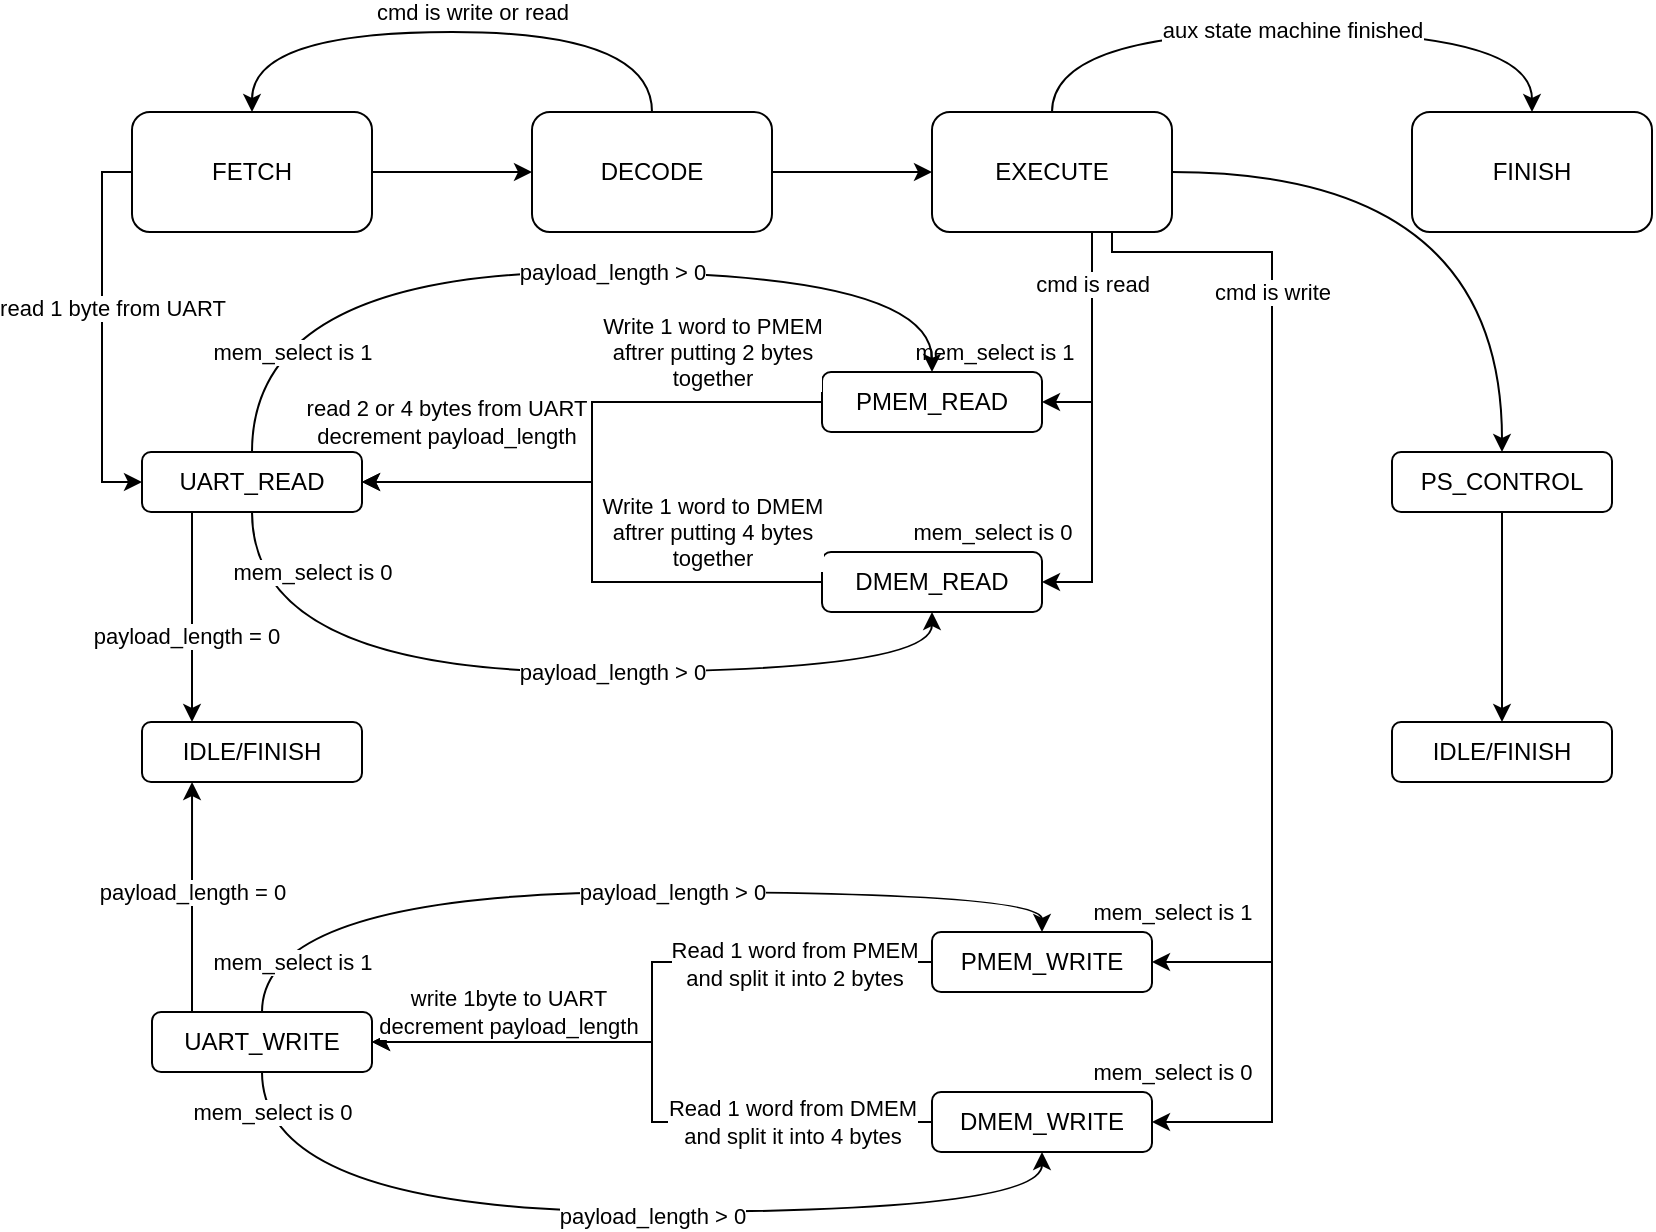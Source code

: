 <mxfile version="22.1.18" type="github">
  <diagram name="Page-1" id="8OCjPmAAvrotScXLnHog">
    <mxGraphModel dx="1430" dy="765" grid="1" gridSize="10" guides="1" tooltips="1" connect="1" arrows="1" fold="1" page="1" pageScale="1" pageWidth="850" pageHeight="1100" math="0" shadow="0">
      <root>
        <mxCell id="0" />
        <mxCell id="1" parent="0" />
        <mxCell id="mBI6i2G9JnRfAunU0Wf4-12" style="edgeStyle=orthogonalEdgeStyle;rounded=0;orthogonalLoop=1;jettySize=auto;html=1;entryX=0;entryY=0.5;entryDx=0;entryDy=0;" edge="1" parent="1" target="mBI6i2G9JnRfAunU0Wf4-5">
          <mxGeometry relative="1" as="geometry">
            <mxPoint x="85" y="110.034" as="sourcePoint" />
            <mxPoint x="90" y="265" as="targetPoint" />
            <Array as="points">
              <mxPoint x="65" y="110" />
              <mxPoint x="65" y="265" />
            </Array>
          </mxGeometry>
        </mxCell>
        <mxCell id="mBI6i2G9JnRfAunU0Wf4-17" value="read 1 byte from UART" style="edgeLabel;html=1;align=center;verticalAlign=middle;resizable=0;points=[];" vertex="1" connectable="0" parent="mBI6i2G9JnRfAunU0Wf4-12">
          <mxGeometry x="-0.217" y="-1" relative="1" as="geometry">
            <mxPoint x="6" y="11" as="offset" />
          </mxGeometry>
        </mxCell>
        <mxCell id="mBI6i2G9JnRfAunU0Wf4-13" style="edgeStyle=orthogonalEdgeStyle;rounded=0;orthogonalLoop=1;jettySize=auto;html=1;entryX=0;entryY=0.5;entryDx=0;entryDy=0;" edge="1" parent="1" source="mBI6i2G9JnRfAunU0Wf4-1" target="mBI6i2G9JnRfAunU0Wf4-2">
          <mxGeometry relative="1" as="geometry" />
        </mxCell>
        <mxCell id="mBI6i2G9JnRfAunU0Wf4-1" value="FETCH" style="rounded=1;whiteSpace=wrap;html=1;" vertex="1" parent="1">
          <mxGeometry x="80" y="80" width="120" height="60" as="geometry" />
        </mxCell>
        <mxCell id="mBI6i2G9JnRfAunU0Wf4-14" style="edgeStyle=orthogonalEdgeStyle;rounded=0;orthogonalLoop=1;jettySize=auto;html=1;entryX=0.5;entryY=0;entryDx=0;entryDy=0;curved=1;exitX=0.5;exitY=0;exitDx=0;exitDy=0;" edge="1" parent="1" source="mBI6i2G9JnRfAunU0Wf4-2" target="mBI6i2G9JnRfAunU0Wf4-1">
          <mxGeometry relative="1" as="geometry">
            <Array as="points">
              <mxPoint x="340" y="40" />
              <mxPoint x="140" y="40" />
            </Array>
          </mxGeometry>
        </mxCell>
        <mxCell id="mBI6i2G9JnRfAunU0Wf4-16" value="cmd is write or read" style="edgeLabel;html=1;align=center;verticalAlign=middle;resizable=0;points=[];" vertex="1" connectable="0" parent="mBI6i2G9JnRfAunU0Wf4-14">
          <mxGeometry x="-0.244" y="-1" relative="1" as="geometry">
            <mxPoint x="-24" y="-9" as="offset" />
          </mxGeometry>
        </mxCell>
        <mxCell id="mBI6i2G9JnRfAunU0Wf4-15" style="edgeStyle=orthogonalEdgeStyle;rounded=0;orthogonalLoop=1;jettySize=auto;html=1;entryX=0;entryY=0.5;entryDx=0;entryDy=0;" edge="1" parent="1" source="mBI6i2G9JnRfAunU0Wf4-2" target="mBI6i2G9JnRfAunU0Wf4-3">
          <mxGeometry relative="1" as="geometry" />
        </mxCell>
        <mxCell id="mBI6i2G9JnRfAunU0Wf4-2" value="DECODE" style="rounded=1;whiteSpace=wrap;html=1;" vertex="1" parent="1">
          <mxGeometry x="280" y="80" width="120" height="60" as="geometry" />
        </mxCell>
        <mxCell id="mBI6i2G9JnRfAunU0Wf4-20" style="edgeStyle=orthogonalEdgeStyle;rounded=0;orthogonalLoop=1;jettySize=auto;html=1;entryX=1;entryY=0.5;entryDx=0;entryDy=0;" edge="1" parent="1" source="mBI6i2G9JnRfAunU0Wf4-3" target="mBI6i2G9JnRfAunU0Wf4-10">
          <mxGeometry relative="1" as="geometry">
            <Array as="points">
              <mxPoint x="560" y="225" />
            </Array>
          </mxGeometry>
        </mxCell>
        <mxCell id="mBI6i2G9JnRfAunU0Wf4-22" value="mem_select is 1" style="edgeLabel;html=1;align=center;verticalAlign=middle;resizable=0;points=[];" vertex="1" connectable="0" parent="mBI6i2G9JnRfAunU0Wf4-20">
          <mxGeometry x="0.612" y="-2" relative="1" as="geometry">
            <mxPoint x="-46" y="-23" as="offset" />
          </mxGeometry>
        </mxCell>
        <mxCell id="mBI6i2G9JnRfAunU0Wf4-21" style="edgeStyle=orthogonalEdgeStyle;rounded=0;orthogonalLoop=1;jettySize=auto;html=1;entryX=1;entryY=0.5;entryDx=0;entryDy=0;" edge="1" parent="1" source="mBI6i2G9JnRfAunU0Wf4-3" target="mBI6i2G9JnRfAunU0Wf4-7">
          <mxGeometry relative="1" as="geometry">
            <Array as="points">
              <mxPoint x="560" y="315" />
            </Array>
          </mxGeometry>
        </mxCell>
        <mxCell id="mBI6i2G9JnRfAunU0Wf4-24" value="cmd is read" style="edgeLabel;html=1;align=center;verticalAlign=middle;resizable=0;points=[];" vertex="1" connectable="0" parent="mBI6i2G9JnRfAunU0Wf4-21">
          <mxGeometry x="-0.744" y="2" relative="1" as="geometry">
            <mxPoint x="-2" as="offset" />
          </mxGeometry>
        </mxCell>
        <mxCell id="mBI6i2G9JnRfAunU0Wf4-26" style="edgeStyle=orthogonalEdgeStyle;rounded=0;orthogonalLoop=1;jettySize=auto;html=1;exitX=0.75;exitY=1;exitDx=0;exitDy=0;entryX=1;entryY=0.5;entryDx=0;entryDy=0;" edge="1" parent="1" source="mBI6i2G9JnRfAunU0Wf4-3" target="mBI6i2G9JnRfAunU0Wf4-9">
          <mxGeometry relative="1" as="geometry">
            <mxPoint x="600" y="110" as="sourcePoint" />
            <mxPoint x="622.5" y="330" as="targetPoint" />
            <Array as="points">
              <mxPoint x="570" y="150" />
              <mxPoint x="650" y="150" />
              <mxPoint x="650" y="505" />
            </Array>
          </mxGeometry>
        </mxCell>
        <mxCell id="mBI6i2G9JnRfAunU0Wf4-28" style="edgeStyle=orthogonalEdgeStyle;rounded=0;orthogonalLoop=1;jettySize=auto;html=1;exitX=0.75;exitY=1;exitDx=0;exitDy=0;entryX=1;entryY=0.5;entryDx=0;entryDy=0;" edge="1" parent="1" source="mBI6i2G9JnRfAunU0Wf4-3" target="mBI6i2G9JnRfAunU0Wf4-8">
          <mxGeometry relative="1" as="geometry">
            <Array as="points">
              <mxPoint x="570" y="150" />
              <mxPoint x="650" y="150" />
              <mxPoint x="650" y="585" />
            </Array>
          </mxGeometry>
        </mxCell>
        <mxCell id="mBI6i2G9JnRfAunU0Wf4-30" style="edgeStyle=orthogonalEdgeStyle;rounded=0;orthogonalLoop=1;jettySize=auto;html=1;entryX=0.5;entryY=0;entryDx=0;entryDy=0;exitX=0.5;exitY=0;exitDx=0;exitDy=0;curved=1;" edge="1" parent="1" source="mBI6i2G9JnRfAunU0Wf4-3" target="mBI6i2G9JnRfAunU0Wf4-4">
          <mxGeometry relative="1" as="geometry">
            <Array as="points">
              <mxPoint x="540" y="40" />
              <mxPoint x="780" y="40" />
            </Array>
          </mxGeometry>
        </mxCell>
        <mxCell id="mBI6i2G9JnRfAunU0Wf4-31" value="aux state machine finished" style="edgeLabel;html=1;align=center;verticalAlign=middle;resizable=0;points=[];" vertex="1" connectable="0" parent="mBI6i2G9JnRfAunU0Wf4-30">
          <mxGeometry x="0.081" y="1" relative="1" as="geometry">
            <mxPoint x="-13" as="offset" />
          </mxGeometry>
        </mxCell>
        <mxCell id="mBI6i2G9JnRfAunU0Wf4-51" style="edgeStyle=orthogonalEdgeStyle;rounded=0;orthogonalLoop=1;jettySize=auto;html=1;exitX=1;exitY=0.5;exitDx=0;exitDy=0;entryX=0.5;entryY=0;entryDx=0;entryDy=0;curved=1;" edge="1" parent="1" source="mBI6i2G9JnRfAunU0Wf4-3" target="mBI6i2G9JnRfAunU0Wf4-18">
          <mxGeometry relative="1" as="geometry" />
        </mxCell>
        <mxCell id="mBI6i2G9JnRfAunU0Wf4-3" value="EXECUTE" style="rounded=1;whiteSpace=wrap;html=1;" vertex="1" parent="1">
          <mxGeometry x="480" y="80" width="120" height="60" as="geometry" />
        </mxCell>
        <mxCell id="mBI6i2G9JnRfAunU0Wf4-4" value="FINISH" style="rounded=1;whiteSpace=wrap;html=1;" vertex="1" parent="1">
          <mxGeometry x="720" y="80" width="120" height="60" as="geometry" />
        </mxCell>
        <mxCell id="mBI6i2G9JnRfAunU0Wf4-63" style="edgeStyle=orthogonalEdgeStyle;rounded=0;orthogonalLoop=1;jettySize=auto;html=1;entryX=0.5;entryY=1;entryDx=0;entryDy=0;curved=1;" edge="1" parent="1" source="mBI6i2G9JnRfAunU0Wf4-5" target="mBI6i2G9JnRfAunU0Wf4-7">
          <mxGeometry relative="1" as="geometry">
            <Array as="points">
              <mxPoint x="140" y="360" />
              <mxPoint x="480" y="360" />
            </Array>
          </mxGeometry>
        </mxCell>
        <mxCell id="mBI6i2G9JnRfAunU0Wf4-66" style="edgeStyle=orthogonalEdgeStyle;rounded=0;orthogonalLoop=1;jettySize=auto;html=1;entryX=0.5;entryY=0;entryDx=0;entryDy=0;curved=1;" edge="1" parent="1" source="mBI6i2G9JnRfAunU0Wf4-5" target="mBI6i2G9JnRfAunU0Wf4-10">
          <mxGeometry relative="1" as="geometry">
            <Array as="points">
              <mxPoint x="140" y="160" />
              <mxPoint x="480" y="160" />
            </Array>
          </mxGeometry>
        </mxCell>
        <mxCell id="mBI6i2G9JnRfAunU0Wf4-70" style="edgeStyle=orthogonalEdgeStyle;rounded=0;orthogonalLoop=1;jettySize=auto;html=1;" edge="1" parent="1" source="mBI6i2G9JnRfAunU0Wf4-5" target="mBI6i2G9JnRfAunU0Wf4-69">
          <mxGeometry relative="1" as="geometry">
            <Array as="points">
              <mxPoint x="110" y="320" />
              <mxPoint x="110" y="320" />
            </Array>
          </mxGeometry>
        </mxCell>
        <mxCell id="mBI6i2G9JnRfAunU0Wf4-72" value="payload_length = 0" style="edgeLabel;html=1;align=center;verticalAlign=middle;resizable=0;points=[];" vertex="1" connectable="0" parent="mBI6i2G9JnRfAunU0Wf4-70">
          <mxGeometry x="0.179" y="-3" relative="1" as="geometry">
            <mxPoint as="offset" />
          </mxGeometry>
        </mxCell>
        <mxCell id="mBI6i2G9JnRfAunU0Wf4-5" value="UART_READ" style="rounded=1;whiteSpace=wrap;html=1;" vertex="1" parent="1">
          <mxGeometry x="85" y="250" width="110" height="30" as="geometry" />
        </mxCell>
        <mxCell id="mBI6i2G9JnRfAunU0Wf4-45" style="edgeStyle=orthogonalEdgeStyle;rounded=0;orthogonalLoop=1;jettySize=auto;html=1;entryX=0.5;entryY=1;entryDx=0;entryDy=0;curved=1;" edge="1" parent="1" source="mBI6i2G9JnRfAunU0Wf4-6" target="mBI6i2G9JnRfAunU0Wf4-8">
          <mxGeometry relative="1" as="geometry">
            <Array as="points">
              <mxPoint x="145" y="630" />
              <mxPoint x="535" y="630" />
            </Array>
          </mxGeometry>
        </mxCell>
        <mxCell id="mBI6i2G9JnRfAunU0Wf4-46" value="payload_length &amp;gt; 0" style="edgeLabel;html=1;align=center;verticalAlign=middle;resizable=0;points=[];" vertex="1" connectable="0" parent="mBI6i2G9JnRfAunU0Wf4-45">
          <mxGeometry x="-0.069" y="-2" relative="1" as="geometry">
            <mxPoint x="37" as="offset" />
          </mxGeometry>
        </mxCell>
        <mxCell id="mBI6i2G9JnRfAunU0Wf4-47" style="edgeStyle=orthogonalEdgeStyle;rounded=0;orthogonalLoop=1;jettySize=auto;html=1;entryX=0.5;entryY=0;entryDx=0;entryDy=0;curved=1;" edge="1" parent="1" source="mBI6i2G9JnRfAunU0Wf4-6" target="mBI6i2G9JnRfAunU0Wf4-9">
          <mxGeometry relative="1" as="geometry">
            <Array as="points">
              <mxPoint x="145" y="470" />
              <mxPoint x="535" y="470" />
            </Array>
          </mxGeometry>
        </mxCell>
        <mxCell id="mBI6i2G9JnRfAunU0Wf4-71" style="edgeStyle=orthogonalEdgeStyle;rounded=0;orthogonalLoop=1;jettySize=auto;html=1;entryX=0.25;entryY=1;entryDx=0;entryDy=0;" edge="1" parent="1">
          <mxGeometry relative="1" as="geometry">
            <mxPoint x="110.003" y="530" as="sourcePoint" />
            <mxPoint x="110.02" y="415" as="targetPoint" />
            <Array as="points">
              <mxPoint x="110.52" y="473" />
            </Array>
          </mxGeometry>
        </mxCell>
        <mxCell id="mBI6i2G9JnRfAunU0Wf4-6" value="UART_WRITE" style="rounded=1;whiteSpace=wrap;html=1;" vertex="1" parent="1">
          <mxGeometry x="90" y="530" width="110" height="30" as="geometry" />
        </mxCell>
        <mxCell id="mBI6i2G9JnRfAunU0Wf4-55" style="edgeStyle=orthogonalEdgeStyle;rounded=0;orthogonalLoop=1;jettySize=auto;html=1;entryX=1;entryY=0.5;entryDx=0;entryDy=0;" edge="1" parent="1" source="mBI6i2G9JnRfAunU0Wf4-7" target="mBI6i2G9JnRfAunU0Wf4-5">
          <mxGeometry relative="1" as="geometry" />
        </mxCell>
        <mxCell id="mBI6i2G9JnRfAunU0Wf4-7" value="DMEM_READ" style="rounded=1;whiteSpace=wrap;html=1;" vertex="1" parent="1">
          <mxGeometry x="425" y="300" width="110" height="30" as="geometry" />
        </mxCell>
        <mxCell id="mBI6i2G9JnRfAunU0Wf4-40" style="edgeStyle=orthogonalEdgeStyle;rounded=0;orthogonalLoop=1;jettySize=auto;html=1;entryX=1;entryY=0.5;entryDx=0;entryDy=0;" edge="1" parent="1" source="mBI6i2G9JnRfAunU0Wf4-8" target="mBI6i2G9JnRfAunU0Wf4-6">
          <mxGeometry relative="1" as="geometry" />
        </mxCell>
        <mxCell id="mBI6i2G9JnRfAunU0Wf4-8" value="DMEM_WRITE" style="rounded=1;whiteSpace=wrap;html=1;" vertex="1" parent="1">
          <mxGeometry x="480" y="570" width="110" height="30" as="geometry" />
        </mxCell>
        <mxCell id="mBI6i2G9JnRfAunU0Wf4-38" style="edgeStyle=orthogonalEdgeStyle;rounded=0;orthogonalLoop=1;jettySize=auto;html=1;entryX=1;entryY=0.5;entryDx=0;entryDy=0;" edge="1" parent="1" source="mBI6i2G9JnRfAunU0Wf4-9" target="mBI6i2G9JnRfAunU0Wf4-6">
          <mxGeometry relative="1" as="geometry" />
        </mxCell>
        <mxCell id="mBI6i2G9JnRfAunU0Wf4-41" value="write 1byte to UART&lt;br&gt;decrement payload_length" style="edgeLabel;html=1;align=center;verticalAlign=middle;resizable=0;points=[];" vertex="1" connectable="0" parent="mBI6i2G9JnRfAunU0Wf4-38">
          <mxGeometry x="0.575" relative="1" as="geometry">
            <mxPoint y="-15" as="offset" />
          </mxGeometry>
        </mxCell>
        <mxCell id="mBI6i2G9JnRfAunU0Wf4-42" value="Read 1 word from PMEM&lt;br&gt;and split it into 2 bytes" style="edgeLabel;html=1;align=center;verticalAlign=middle;resizable=0;points=[];" vertex="1" connectable="0" parent="mBI6i2G9JnRfAunU0Wf4-38">
          <mxGeometry x="-0.623" y="1" relative="1" as="geometry">
            <mxPoint x="-9" as="offset" />
          </mxGeometry>
        </mxCell>
        <mxCell id="mBI6i2G9JnRfAunU0Wf4-9" value="PMEM_WRITE" style="rounded=1;whiteSpace=wrap;html=1;" vertex="1" parent="1">
          <mxGeometry x="480" y="490" width="110" height="30" as="geometry" />
        </mxCell>
        <mxCell id="mBI6i2G9JnRfAunU0Wf4-54" style="edgeStyle=orthogonalEdgeStyle;rounded=0;orthogonalLoop=1;jettySize=auto;html=1;entryX=1;entryY=0.5;entryDx=0;entryDy=0;" edge="1" parent="1" source="mBI6i2G9JnRfAunU0Wf4-10" target="mBI6i2G9JnRfAunU0Wf4-5">
          <mxGeometry relative="1" as="geometry" />
        </mxCell>
        <mxCell id="mBI6i2G9JnRfAunU0Wf4-10" value="PMEM_READ" style="rounded=1;whiteSpace=wrap;html=1;" vertex="1" parent="1">
          <mxGeometry x="425" y="210" width="110" height="30" as="geometry" />
        </mxCell>
        <mxCell id="mBI6i2G9JnRfAunU0Wf4-53" style="edgeStyle=orthogonalEdgeStyle;rounded=0;orthogonalLoop=1;jettySize=auto;html=1;" edge="1" parent="1" source="mBI6i2G9JnRfAunU0Wf4-18" target="mBI6i2G9JnRfAunU0Wf4-52">
          <mxGeometry relative="1" as="geometry" />
        </mxCell>
        <mxCell id="mBI6i2G9JnRfAunU0Wf4-18" value="PS_CONTROL" style="rounded=1;whiteSpace=wrap;html=1;" vertex="1" parent="1">
          <mxGeometry x="710" y="250" width="110" height="30" as="geometry" />
        </mxCell>
        <mxCell id="mBI6i2G9JnRfAunU0Wf4-19" style="edgeStyle=orthogonalEdgeStyle;rounded=0;orthogonalLoop=1;jettySize=auto;html=1;exitX=0.5;exitY=1;exitDx=0;exitDy=0;" edge="1" parent="1" source="mBI6i2G9JnRfAunU0Wf4-10" target="mBI6i2G9JnRfAunU0Wf4-10">
          <mxGeometry relative="1" as="geometry" />
        </mxCell>
        <mxCell id="mBI6i2G9JnRfAunU0Wf4-23" value="mem_select is 0" style="edgeLabel;html=1;align=center;verticalAlign=middle;resizable=0;points=[];" vertex="1" connectable="0" parent="1">
          <mxGeometry x="510.004" y="290" as="geometry" />
        </mxCell>
        <mxCell id="mBI6i2G9JnRfAunU0Wf4-32" value="cmd is write" style="edgeLabel;html=1;align=center;verticalAlign=middle;resizable=0;points=[];" vertex="1" connectable="0" parent="1">
          <mxGeometry x="650" y="169.996" as="geometry" />
        </mxCell>
        <mxCell id="mBI6i2G9JnRfAunU0Wf4-34" value="mem_select is 1" style="edgeLabel;html=1;align=center;verticalAlign=middle;resizable=0;points=[];" vertex="1" connectable="0" parent="1">
          <mxGeometry x="600.004" y="480" as="geometry" />
        </mxCell>
        <mxCell id="mBI6i2G9JnRfAunU0Wf4-35" value="mem_select is 0" style="edgeLabel;html=1;align=center;verticalAlign=middle;resizable=0;points=[];" vertex="1" connectable="0" parent="1">
          <mxGeometry x="600.004" y="560" as="geometry" />
        </mxCell>
        <mxCell id="mBI6i2G9JnRfAunU0Wf4-43" value="Read 1 word from DMEM&lt;br&gt;and split it into 4 bytes" style="edgeLabel;html=1;align=center;verticalAlign=middle;resizable=0;points=[];" vertex="1" connectable="0" parent="1">
          <mxGeometry x="410.0" y="585" as="geometry" />
        </mxCell>
        <mxCell id="mBI6i2G9JnRfAunU0Wf4-48" value="payload_length &amp;gt; 0" style="edgeLabel;html=1;align=center;verticalAlign=middle;resizable=0;points=[];" vertex="1" connectable="0" parent="1">
          <mxGeometry x="349.996" y="470.004" as="geometry" />
        </mxCell>
        <mxCell id="mBI6i2G9JnRfAunU0Wf4-49" value="mem_select is 1" style="edgeLabel;html=1;align=center;verticalAlign=middle;resizable=0;points=[];" vertex="1" connectable="0" parent="1">
          <mxGeometry x="160.004" y="505" as="geometry" />
        </mxCell>
        <mxCell id="mBI6i2G9JnRfAunU0Wf4-50" value="mem_select is 0" style="edgeLabel;html=1;align=center;verticalAlign=middle;resizable=0;points=[];" vertex="1" connectable="0" parent="1">
          <mxGeometry x="150.004" y="580" as="geometry" />
        </mxCell>
        <mxCell id="mBI6i2G9JnRfAunU0Wf4-52" value="IDLE/FINISH" style="rounded=1;whiteSpace=wrap;html=1;" vertex="1" parent="1">
          <mxGeometry x="710" y="385" width="110" height="30" as="geometry" />
        </mxCell>
        <mxCell id="mBI6i2G9JnRfAunU0Wf4-56" value="read 2 or 4 bytes from UART&lt;br&gt;decrement payload_length" style="edgeLabel;html=1;align=center;verticalAlign=middle;resizable=0;points=[];" vertex="1" connectable="0" parent="1">
          <mxGeometry x="229.996" y="225" as="geometry">
            <mxPoint x="7" y="10" as="offset" />
          </mxGeometry>
        </mxCell>
        <mxCell id="mBI6i2G9JnRfAunU0Wf4-57" value="Write 1 word to PMEM&lt;br&gt;aftrer putting 2 bytes&lt;br&gt;together" style="edgeLabel;html=1;align=center;verticalAlign=middle;resizable=0;points=[];" vertex="1" connectable="0" parent="1">
          <mxGeometry x="370.0" y="200" as="geometry" />
        </mxCell>
        <mxCell id="mBI6i2G9JnRfAunU0Wf4-58" value="Write 1 word to DMEM&lt;br&gt;aftrer putting 4 bytes&lt;br&gt;together" style="edgeLabel;html=1;align=center;verticalAlign=middle;resizable=0;points=[];" vertex="1" connectable="0" parent="1">
          <mxGeometry x="370.0" y="290" as="geometry" />
        </mxCell>
        <mxCell id="mBI6i2G9JnRfAunU0Wf4-64" value="payload_length &amp;gt; 0" style="edgeLabel;html=1;align=center;verticalAlign=middle;resizable=0;points=[];" vertex="1" connectable="0" parent="1">
          <mxGeometry x="319.996" y="360.004" as="geometry" />
        </mxCell>
        <mxCell id="mBI6i2G9JnRfAunU0Wf4-65" value="mem_select is 0" style="edgeLabel;html=1;align=center;verticalAlign=middle;resizable=0;points=[];" vertex="1" connectable="0" parent="1">
          <mxGeometry x="170.004" y="310" as="geometry" />
        </mxCell>
        <mxCell id="mBI6i2G9JnRfAunU0Wf4-67" value="payload_length &amp;gt; 0" style="edgeLabel;html=1;align=center;verticalAlign=middle;resizable=0;points=[];" vertex="1" connectable="0" parent="1">
          <mxGeometry x="319.996" y="160.004" as="geometry" />
        </mxCell>
        <mxCell id="mBI6i2G9JnRfAunU0Wf4-68" value="mem_select is 1" style="edgeLabel;html=1;align=center;verticalAlign=middle;resizable=0;points=[];" vertex="1" connectable="0" parent="1">
          <mxGeometry x="160.004" y="200" as="geometry" />
        </mxCell>
        <mxCell id="mBI6i2G9JnRfAunU0Wf4-69" value="IDLE/FINISH" style="rounded=1;whiteSpace=wrap;html=1;" vertex="1" parent="1">
          <mxGeometry x="85" y="385" width="110" height="30" as="geometry" />
        </mxCell>
        <mxCell id="mBI6i2G9JnRfAunU0Wf4-73" value="payload_length = 0" style="edgeLabel;html=1;align=center;verticalAlign=middle;resizable=0;points=[];" vertex="1" connectable="0" parent="1">
          <mxGeometry x="110" y="470.009" as="geometry" />
        </mxCell>
      </root>
    </mxGraphModel>
  </diagram>
</mxfile>
